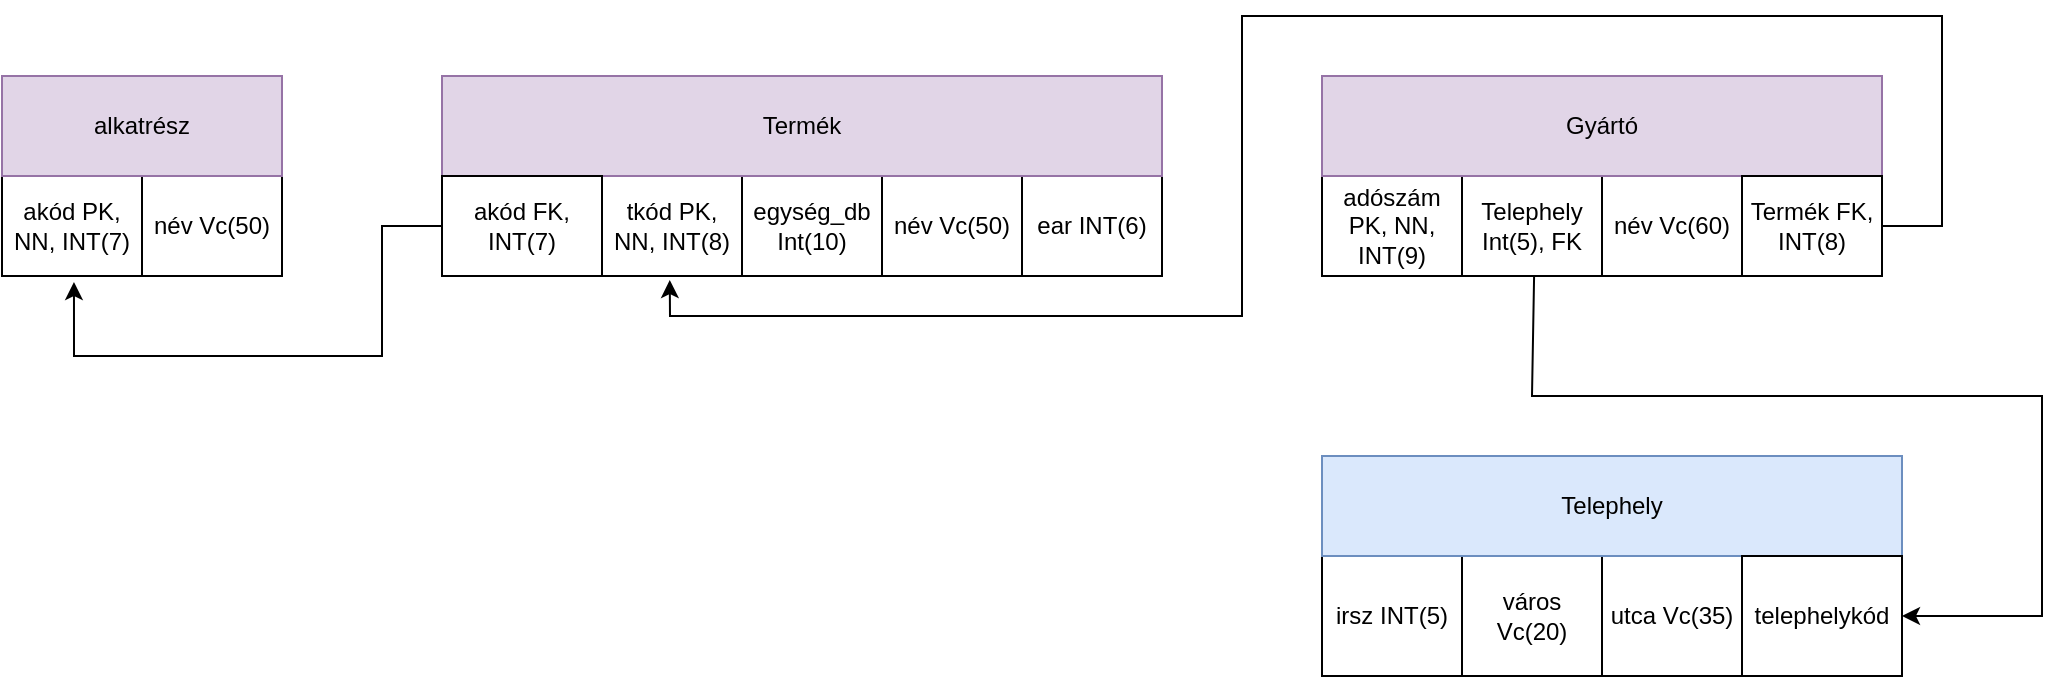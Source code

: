 <mxfile version="25.0.1">
  <diagram name="1 oldal" id="DFHBMnXURg-uDP8WrrEF">
    <mxGraphModel dx="2261" dy="728" grid="1" gridSize="10" guides="1" tooltips="1" connect="1" arrows="1" fold="1" page="1" pageScale="1" pageWidth="827" pageHeight="1169" math="0" shadow="0">
      <root>
        <mxCell id="0" />
        <mxCell id="1" parent="0" />
        <mxCell id="N8vngPn-WxulsheaJ0_h-1" value="" style="shape=table;startSize=0;container=1;collapsible=0;childLayout=tableLayout;" parent="1" vertex="1">
          <mxGeometry x="80" y="250" width="280" height="50" as="geometry" />
        </mxCell>
        <mxCell id="N8vngPn-WxulsheaJ0_h-2" value="" style="shape=tableRow;horizontal=0;startSize=0;swimlaneHead=0;swimlaneBody=0;strokeColor=inherit;top=0;left=0;bottom=0;right=0;collapsible=0;dropTarget=0;fillColor=none;points=[[0,0.5],[1,0.5]];portConstraint=eastwest;" parent="N8vngPn-WxulsheaJ0_h-1" vertex="1">
          <mxGeometry width="280" height="50" as="geometry" />
        </mxCell>
        <mxCell id="N8vngPn-WxulsheaJ0_h-3" value="tkód PK, NN, INT(8)" style="shape=partialRectangle;html=1;whiteSpace=wrap;connectable=0;strokeColor=inherit;overflow=hidden;fillColor=none;top=0;left=0;bottom=0;right=0;pointerEvents=1;" parent="N8vngPn-WxulsheaJ0_h-2" vertex="1">
          <mxGeometry width="70" height="50" as="geometry">
            <mxRectangle width="70" height="50" as="alternateBounds" />
          </mxGeometry>
        </mxCell>
        <mxCell id="N8vngPn-WxulsheaJ0_h-4" value="egység_db Int(10)" style="shape=partialRectangle;html=1;whiteSpace=wrap;connectable=0;strokeColor=inherit;overflow=hidden;fillColor=none;top=0;left=0;bottom=0;right=0;pointerEvents=1;" parent="N8vngPn-WxulsheaJ0_h-2" vertex="1">
          <mxGeometry x="70" width="70" height="50" as="geometry">
            <mxRectangle width="70" height="50" as="alternateBounds" />
          </mxGeometry>
        </mxCell>
        <mxCell id="N8vngPn-WxulsheaJ0_h-5" value="név Vc(50)" style="shape=partialRectangle;html=1;whiteSpace=wrap;connectable=0;strokeColor=inherit;overflow=hidden;fillColor=none;top=0;left=0;bottom=0;right=0;pointerEvents=1;" parent="N8vngPn-WxulsheaJ0_h-2" vertex="1">
          <mxGeometry x="140" width="70" height="50" as="geometry">
            <mxRectangle width="70" height="50" as="alternateBounds" />
          </mxGeometry>
        </mxCell>
        <mxCell id="N8vngPn-WxulsheaJ0_h-6" value="ear INT(6)" style="shape=partialRectangle;html=1;whiteSpace=wrap;connectable=0;strokeColor=inherit;overflow=hidden;fillColor=none;top=0;left=0;bottom=0;right=0;pointerEvents=1;" parent="N8vngPn-WxulsheaJ0_h-2" vertex="1">
          <mxGeometry x="210" width="70" height="50" as="geometry">
            <mxRectangle width="70" height="50" as="alternateBounds" />
          </mxGeometry>
        </mxCell>
        <mxCell id="N8vngPn-WxulsheaJ0_h-7" value="Termék" style="rounded=0;whiteSpace=wrap;html=1;fillColor=#e1d5e7;strokeColor=#9673a6;" parent="1" vertex="1">
          <mxGeometry y="200" width="360" height="50" as="geometry" />
        </mxCell>
        <mxCell id="N8vngPn-WxulsheaJ0_h-8" value="" style="shape=table;startSize=0;container=1;collapsible=0;childLayout=tableLayout;" parent="1" vertex="1">
          <mxGeometry x="440" y="250" width="210" height="50" as="geometry" />
        </mxCell>
        <mxCell id="N8vngPn-WxulsheaJ0_h-9" value="" style="shape=tableRow;horizontal=0;startSize=0;swimlaneHead=0;swimlaneBody=0;strokeColor=inherit;top=0;left=0;bottom=0;right=0;collapsible=0;dropTarget=0;fillColor=none;points=[[0,0.5],[1,0.5]];portConstraint=eastwest;" parent="N8vngPn-WxulsheaJ0_h-8" vertex="1">
          <mxGeometry width="210" height="50" as="geometry" />
        </mxCell>
        <mxCell id="N8vngPn-WxulsheaJ0_h-10" value="adószám PK, NN, INT(9)" style="shape=partialRectangle;html=1;whiteSpace=wrap;connectable=0;strokeColor=inherit;overflow=hidden;fillColor=none;top=0;left=0;bottom=0;right=0;pointerEvents=1;" parent="N8vngPn-WxulsheaJ0_h-9" vertex="1">
          <mxGeometry width="70" height="50" as="geometry">
            <mxRectangle width="70" height="50" as="alternateBounds" />
          </mxGeometry>
        </mxCell>
        <mxCell id="N8vngPn-WxulsheaJ0_h-11" value="Telephely Int(5), FK" style="shape=partialRectangle;html=1;whiteSpace=wrap;connectable=0;strokeColor=inherit;overflow=hidden;fillColor=none;top=0;left=0;bottom=0;right=0;pointerEvents=1;" parent="N8vngPn-WxulsheaJ0_h-9" vertex="1">
          <mxGeometry x="70" width="70" height="50" as="geometry">
            <mxRectangle width="70" height="50" as="alternateBounds" />
          </mxGeometry>
        </mxCell>
        <mxCell id="N8vngPn-WxulsheaJ0_h-12" value="név Vc(60)" style="shape=partialRectangle;html=1;whiteSpace=wrap;connectable=0;strokeColor=inherit;overflow=hidden;fillColor=none;top=0;left=0;bottom=0;right=0;pointerEvents=1;" parent="N8vngPn-WxulsheaJ0_h-9" vertex="1">
          <mxGeometry x="140" width="70" height="50" as="geometry">
            <mxRectangle width="70" height="50" as="alternateBounds" />
          </mxGeometry>
        </mxCell>
        <mxCell id="N8vngPn-WxulsheaJ0_h-13" value="Gyártó" style="rounded=0;whiteSpace=wrap;html=1;fillColor=#e1d5e7;strokeColor=#9673a6;" parent="1" vertex="1">
          <mxGeometry x="440" y="200" width="280" height="50" as="geometry" />
        </mxCell>
        <mxCell id="N8vngPn-WxulsheaJ0_h-14" value="" style="shape=table;startSize=0;container=1;collapsible=0;childLayout=tableLayout;" parent="1" vertex="1">
          <mxGeometry x="-220" y="250" width="140" height="50" as="geometry" />
        </mxCell>
        <mxCell id="N8vngPn-WxulsheaJ0_h-15" value="" style="shape=tableRow;horizontal=0;startSize=0;swimlaneHead=0;swimlaneBody=0;strokeColor=inherit;top=0;left=0;bottom=0;right=0;collapsible=0;dropTarget=0;fillColor=none;points=[[0,0.5],[1,0.5]];portConstraint=eastwest;" parent="N8vngPn-WxulsheaJ0_h-14" vertex="1">
          <mxGeometry width="140" height="50" as="geometry" />
        </mxCell>
        <mxCell id="N8vngPn-WxulsheaJ0_h-16" value="akód PK, NN, INT(7)" style="shape=partialRectangle;html=1;whiteSpace=wrap;connectable=0;strokeColor=inherit;overflow=hidden;fillColor=none;top=0;left=0;bottom=0;right=0;pointerEvents=1;" parent="N8vngPn-WxulsheaJ0_h-15" vertex="1">
          <mxGeometry width="70" height="50" as="geometry">
            <mxRectangle width="70" height="50" as="alternateBounds" />
          </mxGeometry>
        </mxCell>
        <mxCell id="N8vngPn-WxulsheaJ0_h-17" value="név Vc(50)" style="shape=partialRectangle;html=1;whiteSpace=wrap;connectable=0;strokeColor=inherit;overflow=hidden;fillColor=none;top=0;left=0;bottom=0;right=0;pointerEvents=1;" parent="N8vngPn-WxulsheaJ0_h-15" vertex="1">
          <mxGeometry x="70" width="70" height="50" as="geometry">
            <mxRectangle width="70" height="50" as="alternateBounds" />
          </mxGeometry>
        </mxCell>
        <mxCell id="N8vngPn-WxulsheaJ0_h-18" value="alkatrész" style="rounded=0;whiteSpace=wrap;html=1;fillColor=#e1d5e7;strokeColor=#9673a6;" parent="1" vertex="1">
          <mxGeometry x="-220" y="200" width="140" height="50" as="geometry" />
        </mxCell>
        <mxCell id="N8vngPn-WxulsheaJ0_h-19" value="" style="shape=table;startSize=0;container=1;collapsible=0;childLayout=tableLayout;" parent="1" vertex="1">
          <mxGeometry x="440" y="440" width="210" height="60" as="geometry" />
        </mxCell>
        <mxCell id="N8vngPn-WxulsheaJ0_h-20" value="" style="shape=tableRow;horizontal=0;startSize=0;swimlaneHead=0;swimlaneBody=0;strokeColor=inherit;top=0;left=0;bottom=0;right=0;collapsible=0;dropTarget=0;fillColor=none;points=[[0,0.5],[1,0.5]];portConstraint=eastwest;" parent="N8vngPn-WxulsheaJ0_h-19" vertex="1">
          <mxGeometry width="210" height="60" as="geometry" />
        </mxCell>
        <mxCell id="N8vngPn-WxulsheaJ0_h-21" value="irsz INT(5)" style="shape=partialRectangle;html=1;whiteSpace=wrap;connectable=0;strokeColor=inherit;overflow=hidden;fillColor=none;top=0;left=0;bottom=0;right=0;pointerEvents=1;" parent="N8vngPn-WxulsheaJ0_h-20" vertex="1">
          <mxGeometry width="70" height="60" as="geometry">
            <mxRectangle width="70" height="60" as="alternateBounds" />
          </mxGeometry>
        </mxCell>
        <mxCell id="N8vngPn-WxulsheaJ0_h-22" value="város Vc(20)" style="shape=partialRectangle;html=1;whiteSpace=wrap;connectable=0;strokeColor=inherit;overflow=hidden;fillColor=none;top=0;left=0;bottom=0;right=0;pointerEvents=1;" parent="N8vngPn-WxulsheaJ0_h-20" vertex="1">
          <mxGeometry x="70" width="70" height="60" as="geometry">
            <mxRectangle width="70" height="60" as="alternateBounds" />
          </mxGeometry>
        </mxCell>
        <mxCell id="N8vngPn-WxulsheaJ0_h-23" value="utca Vc(35)" style="shape=partialRectangle;html=1;whiteSpace=wrap;connectable=0;strokeColor=inherit;overflow=hidden;fillColor=none;top=0;left=0;bottom=0;right=0;pointerEvents=1;" parent="N8vngPn-WxulsheaJ0_h-20" vertex="1">
          <mxGeometry x="140" width="70" height="60" as="geometry">
            <mxRectangle width="70" height="60" as="alternateBounds" />
          </mxGeometry>
        </mxCell>
        <mxCell id="N8vngPn-WxulsheaJ0_h-24" value="Telephely" style="rounded=0;whiteSpace=wrap;html=1;fillColor=#dae8fc;strokeColor=#6c8ebf;" parent="1" vertex="1">
          <mxGeometry x="440" y="390" width="290" height="50" as="geometry" />
        </mxCell>
        <mxCell id="N8vngPn-WxulsheaJ0_h-25" value="" style="endArrow=classic;html=1;rounded=0;exitX=0.505;exitY=1;exitDx=0;exitDy=0;exitPerimeter=0;entryX=1;entryY=0.5;entryDx=0;entryDy=0;" parent="1" source="N8vngPn-WxulsheaJ0_h-9" target="aGdPFkw2fYAhS4n3Ty3a-8" edge="1">
          <mxGeometry width="50" height="50" relative="1" as="geometry">
            <mxPoint x="540" y="302" as="sourcePoint" />
            <mxPoint x="820" y="360" as="targetPoint" />
            <Array as="points">
              <mxPoint x="545" y="360" />
              <mxPoint x="800" y="360" />
              <mxPoint x="800" y="470" />
            </Array>
          </mxGeometry>
        </mxCell>
        <mxCell id="aGdPFkw2fYAhS4n3Ty3a-1" value="" style="shape=table;startSize=0;container=1;collapsible=0;childLayout=tableLayout;" vertex="1" parent="1">
          <mxGeometry x="650" y="250" width="70" height="50" as="geometry" />
        </mxCell>
        <mxCell id="aGdPFkw2fYAhS4n3Ty3a-2" value="" style="shape=tableRow;horizontal=0;startSize=0;swimlaneHead=0;swimlaneBody=0;strokeColor=inherit;top=0;left=0;bottom=0;right=0;collapsible=0;dropTarget=0;fillColor=none;points=[[0,0.5],[1,0.5]];portConstraint=eastwest;" vertex="1" parent="aGdPFkw2fYAhS4n3Ty3a-1">
          <mxGeometry width="70" height="50" as="geometry" />
        </mxCell>
        <mxCell id="aGdPFkw2fYAhS4n3Ty3a-3" value="Termék FK, INT(8)" style="shape=partialRectangle;html=1;whiteSpace=wrap;connectable=0;strokeColor=inherit;overflow=hidden;fillColor=none;top=0;left=0;bottom=0;right=0;pointerEvents=1;" vertex="1" parent="aGdPFkw2fYAhS4n3Ty3a-2">
          <mxGeometry width="70" height="50" as="geometry">
            <mxRectangle width="70" height="50" as="alternateBounds" />
          </mxGeometry>
        </mxCell>
        <mxCell id="aGdPFkw2fYAhS4n3Ty3a-4" value="" style="shape=table;startSize=0;container=1;collapsible=0;childLayout=tableLayout;" vertex="1" parent="1">
          <mxGeometry y="250" width="80" height="50" as="geometry" />
        </mxCell>
        <mxCell id="aGdPFkw2fYAhS4n3Ty3a-5" value="" style="shape=tableRow;horizontal=0;startSize=0;swimlaneHead=0;swimlaneBody=0;strokeColor=inherit;top=0;left=0;bottom=0;right=0;collapsible=0;dropTarget=0;fillColor=none;points=[[0,0.5],[1,0.5]];portConstraint=eastwest;" vertex="1" parent="aGdPFkw2fYAhS4n3Ty3a-4">
          <mxGeometry width="80" height="50" as="geometry" />
        </mxCell>
        <mxCell id="aGdPFkw2fYAhS4n3Ty3a-6" value="akód FK, INT(7)" style="shape=partialRectangle;html=1;whiteSpace=wrap;connectable=0;strokeColor=inherit;overflow=hidden;fillColor=none;top=0;left=0;bottom=0;right=0;pointerEvents=1;" vertex="1" parent="aGdPFkw2fYAhS4n3Ty3a-5">
          <mxGeometry width="80" height="50" as="geometry">
            <mxRectangle width="80" height="50" as="alternateBounds" />
          </mxGeometry>
        </mxCell>
        <mxCell id="aGdPFkw2fYAhS4n3Ty3a-7" value="" style="shape=table;startSize=0;container=1;collapsible=0;childLayout=tableLayout;" vertex="1" parent="1">
          <mxGeometry x="650" y="440" width="80" height="60" as="geometry" />
        </mxCell>
        <mxCell id="aGdPFkw2fYAhS4n3Ty3a-8" value="" style="shape=tableRow;horizontal=0;startSize=0;swimlaneHead=0;swimlaneBody=0;strokeColor=inherit;top=0;left=0;bottom=0;right=0;collapsible=0;dropTarget=0;fillColor=none;points=[[0,0.5],[1,0.5]];portConstraint=eastwest;" vertex="1" parent="aGdPFkw2fYAhS4n3Ty3a-7">
          <mxGeometry width="80" height="60" as="geometry" />
        </mxCell>
        <mxCell id="aGdPFkw2fYAhS4n3Ty3a-9" value="telephelykód" style="shape=partialRectangle;html=1;whiteSpace=wrap;connectable=0;strokeColor=inherit;overflow=hidden;fillColor=none;top=0;left=0;bottom=0;right=0;pointerEvents=1;" vertex="1" parent="aGdPFkw2fYAhS4n3Ty3a-8">
          <mxGeometry width="80" height="60" as="geometry">
            <mxRectangle width="80" height="60" as="alternateBounds" />
          </mxGeometry>
        </mxCell>
        <mxCell id="aGdPFkw2fYAhS4n3Ty3a-10" value="" style="endArrow=classic;html=1;rounded=0;exitX=1;exitY=0.5;exitDx=0;exitDy=0;entryX=0.121;entryY=1.04;entryDx=0;entryDy=0;entryPerimeter=0;" edge="1" parent="1" source="aGdPFkw2fYAhS4n3Ty3a-2" target="N8vngPn-WxulsheaJ0_h-2">
          <mxGeometry width="50" height="50" relative="1" as="geometry">
            <mxPoint x="250" y="400" as="sourcePoint" />
            <mxPoint x="760" y="110" as="targetPoint" />
            <Array as="points">
              <mxPoint x="750" y="275" />
              <mxPoint x="750" y="170" />
              <mxPoint x="400" y="170" />
              <mxPoint x="400" y="320" />
              <mxPoint x="114" y="320" />
            </Array>
          </mxGeometry>
        </mxCell>
        <mxCell id="aGdPFkw2fYAhS4n3Ty3a-11" value="" style="endArrow=classic;html=1;rounded=0;entryX=0.257;entryY=1.06;entryDx=0;entryDy=0;entryPerimeter=0;exitX=0;exitY=0.5;exitDx=0;exitDy=0;" edge="1" parent="1" source="aGdPFkw2fYAhS4n3Ty3a-5" target="N8vngPn-WxulsheaJ0_h-15">
          <mxGeometry width="50" height="50" relative="1" as="geometry">
            <mxPoint x="250" y="400" as="sourcePoint" />
            <mxPoint x="300" y="350" as="targetPoint" />
            <Array as="points">
              <mxPoint x="-30" y="275" />
              <mxPoint x="-30" y="340" />
              <mxPoint x="-184" y="340" />
            </Array>
          </mxGeometry>
        </mxCell>
      </root>
    </mxGraphModel>
  </diagram>
</mxfile>
